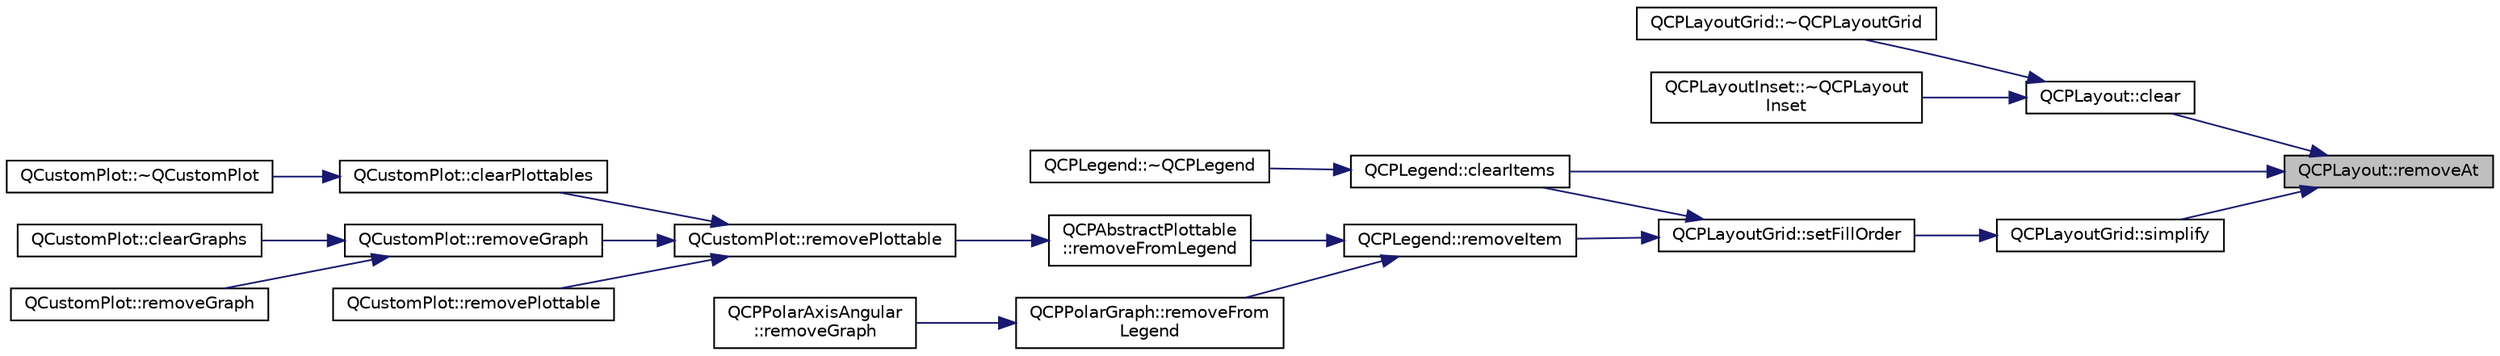 digraph "QCPLayout::removeAt"
{
 // LATEX_PDF_SIZE
  edge [fontname="Helvetica",fontsize="10",labelfontname="Helvetica",labelfontsize="10"];
  node [fontname="Helvetica",fontsize="10",shape=record];
  rankdir="RL";
  Node1 [label="QCPLayout::removeAt",height=0.2,width=0.4,color="black", fillcolor="grey75", style="filled", fontcolor="black",tooltip=" "];
  Node1 -> Node2 [dir="back",color="midnightblue",fontsize="10",style="solid",fontname="Helvetica"];
  Node2 [label="QCPLayout::clear",height=0.2,width=0.4,color="black", fillcolor="white", style="filled",URL="$classQCPLayout.html#a02883bdf2769b5b227f0232dba1ac4ee",tooltip=" "];
  Node2 -> Node3 [dir="back",color="midnightblue",fontsize="10",style="solid",fontname="Helvetica"];
  Node3 [label="QCPLayoutGrid::~QCPLayoutGrid",height=0.2,width=0.4,color="black", fillcolor="white", style="filled",URL="$classQCPLayoutGrid.html#ab4a55415452c4a58a408c4860a303bc5",tooltip=" "];
  Node2 -> Node4 [dir="back",color="midnightblue",fontsize="10",style="solid",fontname="Helvetica"];
  Node4 [label="QCPLayoutInset::~QCPLayout\lInset",height=0.2,width=0.4,color="black", fillcolor="white", style="filled",URL="$classQCPLayoutInset.html#a3726b9068ad31556ab60b714b5d0f9d3",tooltip=" "];
  Node1 -> Node5 [dir="back",color="midnightblue",fontsize="10",style="solid",fontname="Helvetica"];
  Node5 [label="QCPLegend::clearItems",height=0.2,width=0.4,color="black", fillcolor="white", style="filled",URL="$classQCPLegend.html#a24795c7250eb5214fcea16b7217b4dfb",tooltip=" "];
  Node5 -> Node6 [dir="back",color="midnightblue",fontsize="10",style="solid",fontname="Helvetica"];
  Node6 [label="QCPLegend::~QCPLegend",height=0.2,width=0.4,color="black", fillcolor="white", style="filled",URL="$classQCPLegend.html#a11391e486a959a42eeba4edf1bd8b46b",tooltip=" "];
  Node1 -> Node7 [dir="back",color="midnightblue",fontsize="10",style="solid",fontname="Helvetica"];
  Node7 [label="QCPLayoutGrid::simplify",height=0.2,width=0.4,color="black", fillcolor="white", style="filled",URL="$classQCPLayoutGrid.html#a38621ca7aa633b6a9a88617df7f08672",tooltip=" "];
  Node7 -> Node8 [dir="back",color="midnightblue",fontsize="10",style="solid",fontname="Helvetica"];
  Node8 [label="QCPLayoutGrid::setFillOrder",height=0.2,width=0.4,color="black", fillcolor="white", style="filled",URL="$classQCPLayoutGrid.html#affc2f3cfd22f28698c5b29b960d2a391",tooltip=" "];
  Node8 -> Node5 [dir="back",color="midnightblue",fontsize="10",style="solid",fontname="Helvetica"];
  Node8 -> Node9 [dir="back",color="midnightblue",fontsize="10",style="solid",fontname="Helvetica"];
  Node9 [label="QCPLegend::removeItem",height=0.2,width=0.4,color="black", fillcolor="white", style="filled",URL="$classQCPLegend.html#ac91595c3eaa746fe6321d2eb952c63bb",tooltip=" "];
  Node9 -> Node10 [dir="back",color="midnightblue",fontsize="10",style="solid",fontname="Helvetica"];
  Node10 [label="QCPAbstractPlottable\l::removeFromLegend",height=0.2,width=0.4,color="black", fillcolor="white", style="filled",URL="$classQCPAbstractPlottable.html#a3cc235007e2343a65ad4f463767e0e20",tooltip=" "];
  Node10 -> Node11 [dir="back",color="midnightblue",fontsize="10",style="solid",fontname="Helvetica"];
  Node11 [label="QCustomPlot::removePlottable",height=0.2,width=0.4,color="black", fillcolor="white", style="filled",URL="$classQCustomPlot.html#af3dafd56884208474f311d6226513ab2",tooltip=" "];
  Node11 -> Node12 [dir="back",color="midnightblue",fontsize="10",style="solid",fontname="Helvetica"];
  Node12 [label="QCustomPlot::clearPlottables",height=0.2,width=0.4,color="black", fillcolor="white", style="filled",URL="$classQCustomPlot.html#a9a409bb3201878adb7ffba1c89c4e004",tooltip=" "];
  Node12 -> Node13 [dir="back",color="midnightblue",fontsize="10",style="solid",fontname="Helvetica"];
  Node13 [label="QCustomPlot::~QCustomPlot",height=0.2,width=0.4,color="black", fillcolor="white", style="filled",URL="$classQCustomPlot.html#a6a10e600c05635e9a314597a8a5c94e0",tooltip=" "];
  Node11 -> Node14 [dir="back",color="midnightblue",fontsize="10",style="solid",fontname="Helvetica"];
  Node14 [label="QCustomPlot::removeGraph",height=0.2,width=0.4,color="black", fillcolor="white", style="filled",URL="$classQCustomPlot.html#a903561be895fb6528a770d66ac5e6713",tooltip=" "];
  Node14 -> Node15 [dir="back",color="midnightblue",fontsize="10",style="solid",fontname="Helvetica"];
  Node15 [label="QCustomPlot::clearGraphs",height=0.2,width=0.4,color="black", fillcolor="white", style="filled",URL="$classQCustomPlot.html#ab0f3abff2d2f7df3668b5836f39207fa",tooltip=" "];
  Node14 -> Node16 [dir="back",color="midnightblue",fontsize="10",style="solid",fontname="Helvetica"];
  Node16 [label="QCustomPlot::removeGraph",height=0.2,width=0.4,color="black", fillcolor="white", style="filled",URL="$classQCustomPlot.html#a9554b3d2d5b10c0f884bd4010b6c192c",tooltip=" "];
  Node11 -> Node17 [dir="back",color="midnightblue",fontsize="10",style="solid",fontname="Helvetica"];
  Node17 [label="QCustomPlot::removePlottable",height=0.2,width=0.4,color="black", fillcolor="white", style="filled",URL="$classQCustomPlot.html#afc210e0021480f8119bccf37839dbcc8",tooltip=" "];
  Node9 -> Node18 [dir="back",color="midnightblue",fontsize="10",style="solid",fontname="Helvetica"];
  Node18 [label="QCPPolarGraph::removeFrom\lLegend",height=0.2,width=0.4,color="black", fillcolor="white", style="filled",URL="$classQCPPolarGraph.html#aae73a0de017092f85e17521d2282760f",tooltip=" "];
  Node18 -> Node19 [dir="back",color="midnightblue",fontsize="10",style="solid",fontname="Helvetica"];
  Node19 [label="QCPPolarAxisAngular\l::removeGraph",height=0.2,width=0.4,color="black", fillcolor="white", style="filled",URL="$classQCPPolarAxisAngular.html#aeabd68d454543427b9b63614689a17fd",tooltip=" "];
}
